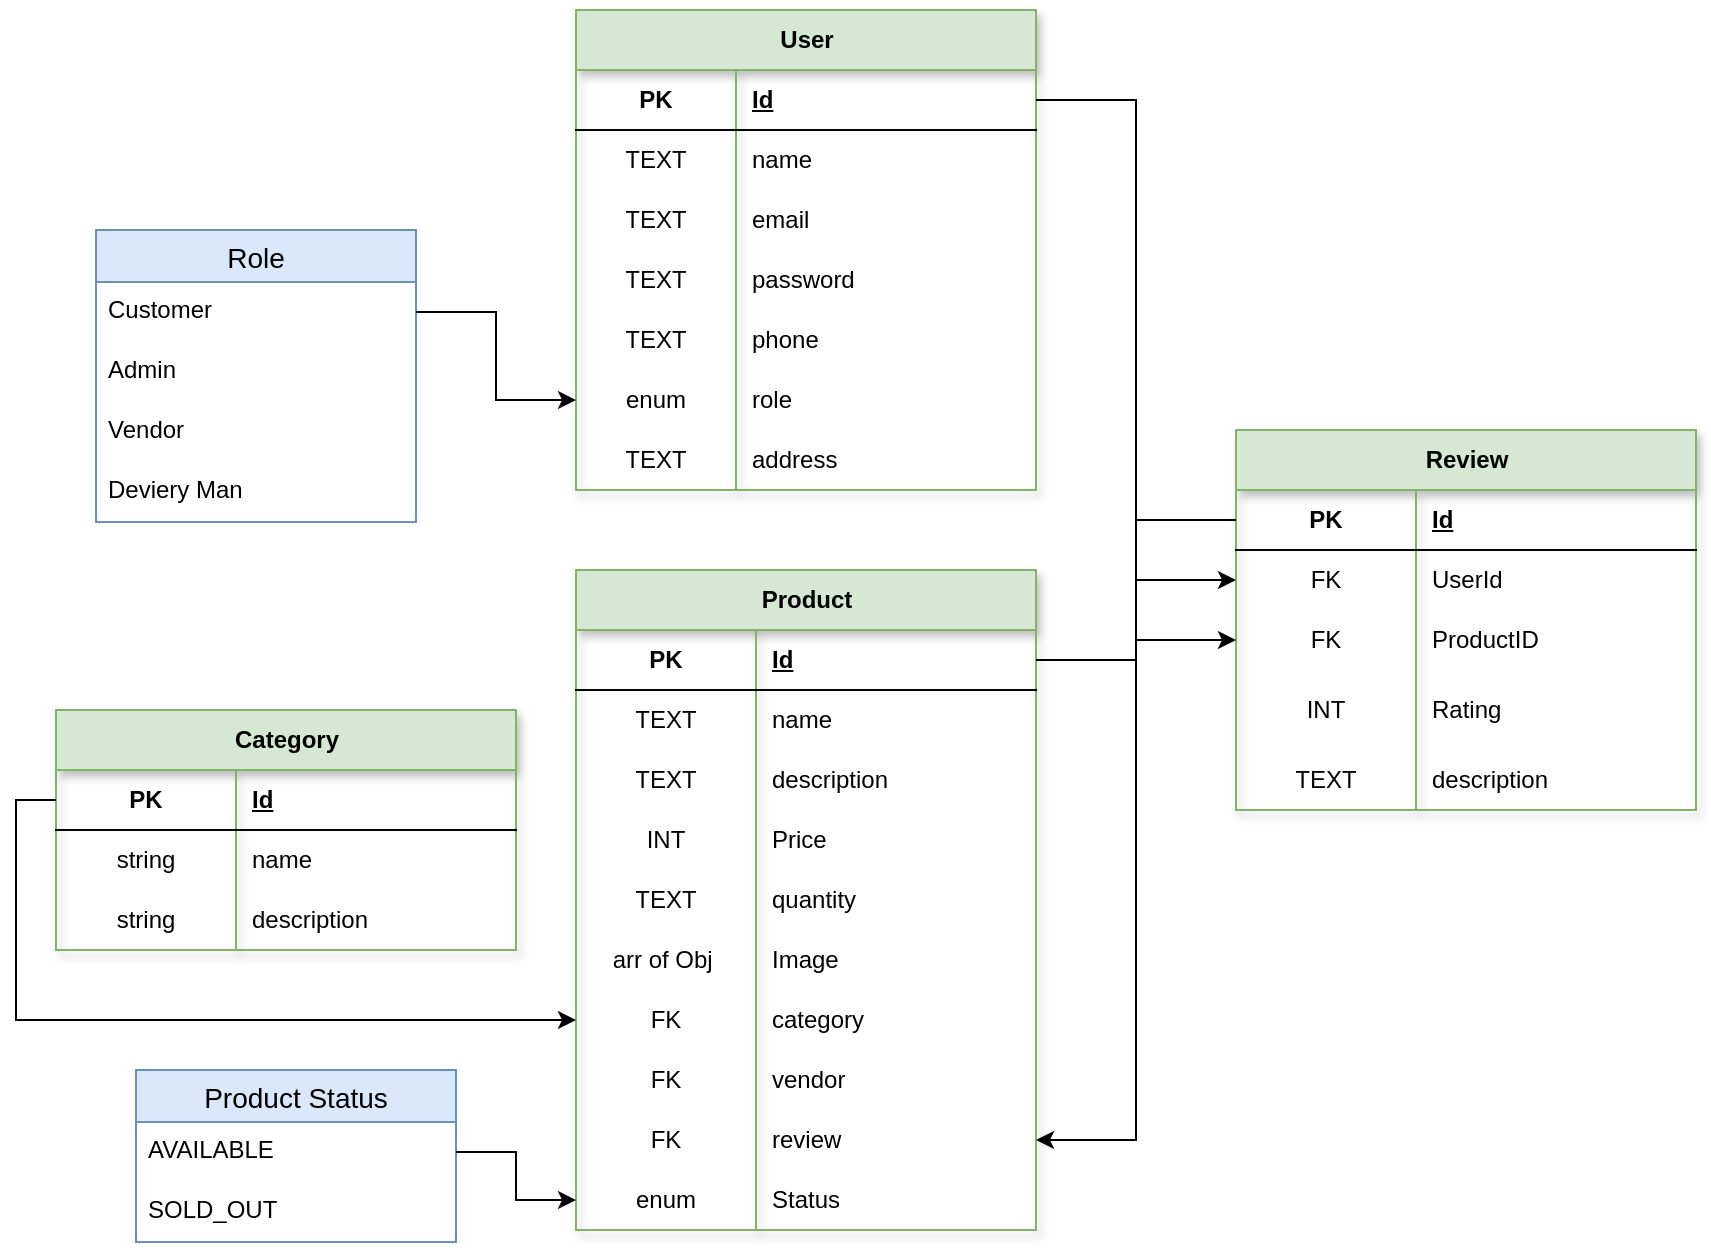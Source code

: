 <mxfile version="26.0.2">
  <diagram name="Page-1" id="debyty2_nErsIY0kvu2e">
    <mxGraphModel dx="1591" dy="745" grid="1" gridSize="10" guides="1" tooltips="1" connect="1" arrows="1" fold="1" page="1" pageScale="1" pageWidth="850" pageHeight="1100" math="0" shadow="0">
      <root>
        <mxCell id="0" />
        <mxCell id="1" parent="0" />
        <mxCell id="odSi91mjTeVzeyXZpC5O-1" value="User" style="shape=table;startSize=30;container=1;collapsible=1;childLayout=tableLayout;fixedRows=1;rowLines=0;fontStyle=1;align=center;resizeLast=1;html=1;fillColor=#d5e8d4;strokeColor=#82b366;rounded=0;swimlaneLine=1;shadow=1;" vertex="1" parent="1">
          <mxGeometry x="60" y="340" width="230" height="240" as="geometry">
            <mxRectangle x="120" y="370" width="70" height="30" as="alternateBounds" />
          </mxGeometry>
        </mxCell>
        <mxCell id="odSi91mjTeVzeyXZpC5O-2" value="" style="shape=tableRow;horizontal=0;startSize=0;swimlaneHead=0;swimlaneBody=0;fillColor=none;collapsible=0;dropTarget=0;points=[[0,0.5],[1,0.5]];portConstraint=eastwest;top=0;left=0;right=0;bottom=1;swimlaneFillColor=none;" vertex="1" parent="odSi91mjTeVzeyXZpC5O-1">
          <mxGeometry y="30" width="230" height="30" as="geometry" />
        </mxCell>
        <mxCell id="odSi91mjTeVzeyXZpC5O-3" value="PK" style="shape=partialRectangle;connectable=0;fillColor=none;top=0;left=0;bottom=0;right=0;fontStyle=1;overflow=hidden;whiteSpace=wrap;html=1;swimlaneFillColor=none;" vertex="1" parent="odSi91mjTeVzeyXZpC5O-2">
          <mxGeometry width="80" height="30" as="geometry">
            <mxRectangle width="80" height="30" as="alternateBounds" />
          </mxGeometry>
        </mxCell>
        <mxCell id="odSi91mjTeVzeyXZpC5O-4" value="Id" style="shape=partialRectangle;connectable=0;fillColor=none;top=0;left=0;bottom=0;right=0;align=left;spacingLeft=6;fontStyle=5;overflow=hidden;whiteSpace=wrap;html=1;swimlaneFillColor=none;" vertex="1" parent="odSi91mjTeVzeyXZpC5O-2">
          <mxGeometry x="80" width="150" height="30" as="geometry">
            <mxRectangle width="150" height="30" as="alternateBounds" />
          </mxGeometry>
        </mxCell>
        <mxCell id="odSi91mjTeVzeyXZpC5O-5" value="" style="shape=tableRow;horizontal=0;startSize=0;swimlaneHead=0;swimlaneBody=0;fillColor=none;collapsible=0;dropTarget=0;points=[[0,0.5],[1,0.5]];portConstraint=eastwest;top=0;left=0;right=0;bottom=0;swimlaneFillColor=none;swimlaneLine=1;shadow=0;" vertex="1" parent="odSi91mjTeVzeyXZpC5O-1">
          <mxGeometry y="60" width="230" height="30" as="geometry" />
        </mxCell>
        <mxCell id="odSi91mjTeVzeyXZpC5O-6" value="TEXT" style="shape=partialRectangle;connectable=0;fillColor=none;top=0;left=0;bottom=0;right=0;editable=1;overflow=hidden;whiteSpace=wrap;html=1;swimlaneFillColor=none;" vertex="1" parent="odSi91mjTeVzeyXZpC5O-5">
          <mxGeometry width="80" height="30" as="geometry">
            <mxRectangle width="80" height="30" as="alternateBounds" />
          </mxGeometry>
        </mxCell>
        <mxCell id="odSi91mjTeVzeyXZpC5O-7" value="name" style="shape=partialRectangle;connectable=0;fillColor=none;top=0;left=0;bottom=0;right=0;align=left;spacingLeft=6;overflow=hidden;whiteSpace=wrap;html=1;swimlaneFillColor=none;" vertex="1" parent="odSi91mjTeVzeyXZpC5O-5">
          <mxGeometry x="80" width="150" height="30" as="geometry">
            <mxRectangle width="150" height="30" as="alternateBounds" />
          </mxGeometry>
        </mxCell>
        <mxCell id="odSi91mjTeVzeyXZpC5O-8" value="" style="shape=tableRow;horizontal=0;startSize=0;swimlaneHead=0;swimlaneBody=0;fillColor=none;collapsible=0;dropTarget=0;points=[[0,0.5],[1,0.5]];portConstraint=eastwest;top=0;left=0;right=0;bottom=0;swimlaneFillColor=none;" vertex="1" parent="odSi91mjTeVzeyXZpC5O-1">
          <mxGeometry y="90" width="230" height="30" as="geometry" />
        </mxCell>
        <mxCell id="odSi91mjTeVzeyXZpC5O-9" value="TEXT" style="shape=partialRectangle;connectable=0;fillColor=none;top=0;left=0;bottom=0;right=0;editable=1;overflow=hidden;whiteSpace=wrap;html=1;swimlaneFillColor=none;" vertex="1" parent="odSi91mjTeVzeyXZpC5O-8">
          <mxGeometry width="80" height="30" as="geometry">
            <mxRectangle width="80" height="30" as="alternateBounds" />
          </mxGeometry>
        </mxCell>
        <mxCell id="odSi91mjTeVzeyXZpC5O-10" value="email" style="shape=partialRectangle;connectable=0;fillColor=none;top=0;left=0;bottom=0;right=0;align=left;spacingLeft=6;overflow=hidden;whiteSpace=wrap;html=1;swimlaneFillColor=none;" vertex="1" parent="odSi91mjTeVzeyXZpC5O-8">
          <mxGeometry x="80" width="150" height="30" as="geometry">
            <mxRectangle width="150" height="30" as="alternateBounds" />
          </mxGeometry>
        </mxCell>
        <mxCell id="odSi91mjTeVzeyXZpC5O-11" value="" style="shape=tableRow;horizontal=0;startSize=0;swimlaneHead=0;swimlaneBody=0;fillColor=none;collapsible=0;dropTarget=0;points=[[0,0.5],[1,0.5]];portConstraint=eastwest;top=0;left=0;right=0;bottom=0;swimlaneFillColor=none;" vertex="1" parent="odSi91mjTeVzeyXZpC5O-1">
          <mxGeometry y="120" width="230" height="30" as="geometry" />
        </mxCell>
        <mxCell id="odSi91mjTeVzeyXZpC5O-12" value="TEXT" style="shape=partialRectangle;connectable=0;fillColor=none;top=0;left=0;bottom=0;right=0;editable=1;overflow=hidden;whiteSpace=wrap;html=1;swimlaneFillColor=none;" vertex="1" parent="odSi91mjTeVzeyXZpC5O-11">
          <mxGeometry width="80" height="30" as="geometry">
            <mxRectangle width="80" height="30" as="alternateBounds" />
          </mxGeometry>
        </mxCell>
        <mxCell id="odSi91mjTeVzeyXZpC5O-13" value="password" style="shape=partialRectangle;connectable=0;fillColor=none;top=0;left=0;bottom=0;right=0;align=left;spacingLeft=6;overflow=hidden;whiteSpace=wrap;html=1;swimlaneFillColor=none;" vertex="1" parent="odSi91mjTeVzeyXZpC5O-11">
          <mxGeometry x="80" width="150" height="30" as="geometry">
            <mxRectangle width="150" height="30" as="alternateBounds" />
          </mxGeometry>
        </mxCell>
        <mxCell id="EXjCa7zp8hq0a1qGl2Lz-7" value="" style="shape=tableRow;horizontal=0;startSize=0;swimlaneHead=0;swimlaneBody=0;fillColor=none;collapsible=0;dropTarget=0;points=[[0,0.5],[1,0.5]];portConstraint=eastwest;top=0;left=0;right=0;bottom=0;swimlaneFillColor=none;" vertex="1" parent="odSi91mjTeVzeyXZpC5O-1">
          <mxGeometry y="150" width="230" height="30" as="geometry" />
        </mxCell>
        <mxCell id="EXjCa7zp8hq0a1qGl2Lz-8" value="TEXT" style="shape=partialRectangle;connectable=0;fillColor=none;top=0;left=0;bottom=0;right=0;editable=1;overflow=hidden;whiteSpace=wrap;html=1;swimlaneFillColor=none;" vertex="1" parent="EXjCa7zp8hq0a1qGl2Lz-7">
          <mxGeometry width="80" height="30" as="geometry">
            <mxRectangle width="80" height="30" as="alternateBounds" />
          </mxGeometry>
        </mxCell>
        <mxCell id="EXjCa7zp8hq0a1qGl2Lz-9" value="phone" style="shape=partialRectangle;connectable=0;fillColor=none;top=0;left=0;bottom=0;right=0;align=left;spacingLeft=6;overflow=hidden;whiteSpace=wrap;html=1;swimlaneFillColor=none;" vertex="1" parent="EXjCa7zp8hq0a1qGl2Lz-7">
          <mxGeometry x="80" width="150" height="30" as="geometry">
            <mxRectangle width="150" height="30" as="alternateBounds" />
          </mxGeometry>
        </mxCell>
        <mxCell id="EXjCa7zp8hq0a1qGl2Lz-10" value="" style="shape=tableRow;horizontal=0;startSize=0;swimlaneHead=0;swimlaneBody=0;fillColor=none;collapsible=0;dropTarget=0;points=[[0,0.5],[1,0.5]];portConstraint=eastwest;top=0;left=0;right=0;bottom=0;swimlaneFillColor=none;" vertex="1" parent="odSi91mjTeVzeyXZpC5O-1">
          <mxGeometry y="180" width="230" height="30" as="geometry" />
        </mxCell>
        <mxCell id="EXjCa7zp8hq0a1qGl2Lz-11" value="enum" style="shape=partialRectangle;connectable=0;fillColor=none;top=0;left=0;bottom=0;right=0;editable=1;overflow=hidden;whiteSpace=wrap;html=1;swimlaneFillColor=none;" vertex="1" parent="EXjCa7zp8hq0a1qGl2Lz-10">
          <mxGeometry width="80" height="30" as="geometry">
            <mxRectangle width="80" height="30" as="alternateBounds" />
          </mxGeometry>
        </mxCell>
        <mxCell id="EXjCa7zp8hq0a1qGl2Lz-12" value="role" style="shape=partialRectangle;connectable=0;fillColor=none;top=0;left=0;bottom=0;right=0;align=left;spacingLeft=6;overflow=hidden;whiteSpace=wrap;html=1;swimlaneFillColor=none;" vertex="1" parent="EXjCa7zp8hq0a1qGl2Lz-10">
          <mxGeometry x="80" width="150" height="30" as="geometry">
            <mxRectangle width="150" height="30" as="alternateBounds" />
          </mxGeometry>
        </mxCell>
        <mxCell id="EXjCa7zp8hq0a1qGl2Lz-13" value="" style="shape=tableRow;horizontal=0;startSize=0;swimlaneHead=0;swimlaneBody=0;fillColor=none;collapsible=0;dropTarget=0;points=[[0,0.5],[1,0.5]];portConstraint=eastwest;top=0;left=0;right=0;bottom=0;swimlaneFillColor=none;" vertex="1" parent="odSi91mjTeVzeyXZpC5O-1">
          <mxGeometry y="210" width="230" height="30" as="geometry" />
        </mxCell>
        <mxCell id="EXjCa7zp8hq0a1qGl2Lz-14" value="TEXT" style="shape=partialRectangle;connectable=0;fillColor=none;top=0;left=0;bottom=0;right=0;editable=1;overflow=hidden;whiteSpace=wrap;html=1;swimlaneFillColor=none;" vertex="1" parent="EXjCa7zp8hq0a1qGl2Lz-13">
          <mxGeometry width="80" height="30" as="geometry">
            <mxRectangle width="80" height="30" as="alternateBounds" />
          </mxGeometry>
        </mxCell>
        <mxCell id="EXjCa7zp8hq0a1qGl2Lz-15" value="address" style="shape=partialRectangle;connectable=0;fillColor=none;top=0;left=0;bottom=0;right=0;align=left;spacingLeft=6;overflow=hidden;whiteSpace=wrap;html=1;swimlaneFillColor=none;" vertex="1" parent="EXjCa7zp8hq0a1qGl2Lz-13">
          <mxGeometry x="80" width="150" height="30" as="geometry">
            <mxRectangle width="150" height="30" as="alternateBounds" />
          </mxGeometry>
        </mxCell>
        <mxCell id="EXjCa7zp8hq0a1qGl2Lz-22" value="Role" style="swimlane;fontStyle=0;childLayout=stackLayout;horizontal=1;startSize=26;horizontalStack=0;resizeParent=1;resizeParentMax=0;resizeLast=0;collapsible=1;marginBottom=0;align=center;fontSize=14;fillColor=#dae8fc;strokeColor=#6c8ebf;" vertex="1" parent="1">
          <mxGeometry x="-180" y="450" width="160" height="146" as="geometry" />
        </mxCell>
        <mxCell id="EXjCa7zp8hq0a1qGl2Lz-23" value="Customer" style="text;strokeColor=none;fillColor=none;spacingLeft=4;spacingRight=4;overflow=hidden;rotatable=0;points=[[0,0.5],[1,0.5]];portConstraint=eastwest;fontSize=12;whiteSpace=wrap;html=1;" vertex="1" parent="EXjCa7zp8hq0a1qGl2Lz-22">
          <mxGeometry y="26" width="160" height="30" as="geometry" />
        </mxCell>
        <mxCell id="EXjCa7zp8hq0a1qGl2Lz-24" value="Admin" style="text;strokeColor=none;fillColor=none;spacingLeft=4;spacingRight=4;overflow=hidden;rotatable=0;points=[[0,0.5],[1,0.5]];portConstraint=eastwest;fontSize=12;whiteSpace=wrap;html=1;" vertex="1" parent="EXjCa7zp8hq0a1qGl2Lz-22">
          <mxGeometry y="56" width="160" height="30" as="geometry" />
        </mxCell>
        <mxCell id="EXjCa7zp8hq0a1qGl2Lz-25" value="Vendor" style="text;strokeColor=none;fillColor=none;spacingLeft=4;spacingRight=4;overflow=hidden;rotatable=0;points=[[0,0.5],[1,0.5]];portConstraint=eastwest;fontSize=12;whiteSpace=wrap;html=1;" vertex="1" parent="EXjCa7zp8hq0a1qGl2Lz-22">
          <mxGeometry y="86" width="160" height="30" as="geometry" />
        </mxCell>
        <mxCell id="EXjCa7zp8hq0a1qGl2Lz-26" value="Deviery Man" style="text;strokeColor=none;fillColor=none;spacingLeft=4;spacingRight=4;overflow=hidden;rotatable=0;points=[[0,0.5],[1,0.5]];portConstraint=eastwest;fontSize=12;whiteSpace=wrap;html=1;" vertex="1" parent="EXjCa7zp8hq0a1qGl2Lz-22">
          <mxGeometry y="116" width="160" height="30" as="geometry" />
        </mxCell>
        <mxCell id="EXjCa7zp8hq0a1qGl2Lz-74" value="Product" style="shape=table;startSize=30;container=1;collapsible=1;childLayout=tableLayout;fixedRows=1;rowLines=0;fontStyle=1;align=center;resizeLast=1;html=1;fillColor=#d5e8d4;strokeColor=#82b366;rounded=0;swimlaneLine=1;shadow=1;" vertex="1" parent="1">
          <mxGeometry x="60" y="620" width="230" height="330" as="geometry">
            <mxRectangle x="120" y="370" width="70" height="30" as="alternateBounds" />
          </mxGeometry>
        </mxCell>
        <mxCell id="EXjCa7zp8hq0a1qGl2Lz-75" value="" style="shape=tableRow;horizontal=0;startSize=0;swimlaneHead=0;swimlaneBody=0;fillColor=none;collapsible=0;dropTarget=0;points=[[0,0.5],[1,0.5]];portConstraint=eastwest;top=0;left=0;right=0;bottom=1;swimlaneFillColor=none;" vertex="1" parent="EXjCa7zp8hq0a1qGl2Lz-74">
          <mxGeometry y="30" width="230" height="30" as="geometry" />
        </mxCell>
        <mxCell id="EXjCa7zp8hq0a1qGl2Lz-76" value="PK" style="shape=partialRectangle;connectable=0;fillColor=none;top=0;left=0;bottom=0;right=0;fontStyle=1;overflow=hidden;whiteSpace=wrap;html=1;swimlaneFillColor=none;" vertex="1" parent="EXjCa7zp8hq0a1qGl2Lz-75">
          <mxGeometry width="90" height="30" as="geometry">
            <mxRectangle width="90" height="30" as="alternateBounds" />
          </mxGeometry>
        </mxCell>
        <mxCell id="EXjCa7zp8hq0a1qGl2Lz-77" value="Id" style="shape=partialRectangle;connectable=0;fillColor=none;top=0;left=0;bottom=0;right=0;align=left;spacingLeft=6;fontStyle=5;overflow=hidden;whiteSpace=wrap;html=1;swimlaneFillColor=none;" vertex="1" parent="EXjCa7zp8hq0a1qGl2Lz-75">
          <mxGeometry x="90" width="140" height="30" as="geometry">
            <mxRectangle width="140" height="30" as="alternateBounds" />
          </mxGeometry>
        </mxCell>
        <mxCell id="EXjCa7zp8hq0a1qGl2Lz-78" value="" style="shape=tableRow;horizontal=0;startSize=0;swimlaneHead=0;swimlaneBody=0;fillColor=none;collapsible=0;dropTarget=0;points=[[0,0.5],[1,0.5]];portConstraint=eastwest;top=0;left=0;right=0;bottom=0;swimlaneFillColor=none;swimlaneLine=1;shadow=0;" vertex="1" parent="EXjCa7zp8hq0a1qGl2Lz-74">
          <mxGeometry y="60" width="230" height="30" as="geometry" />
        </mxCell>
        <mxCell id="EXjCa7zp8hq0a1qGl2Lz-79" value="TEXT" style="shape=partialRectangle;connectable=0;fillColor=none;top=0;left=0;bottom=0;right=0;editable=1;overflow=hidden;whiteSpace=wrap;html=1;swimlaneFillColor=none;" vertex="1" parent="EXjCa7zp8hq0a1qGl2Lz-78">
          <mxGeometry width="90" height="30" as="geometry">
            <mxRectangle width="90" height="30" as="alternateBounds" />
          </mxGeometry>
        </mxCell>
        <mxCell id="EXjCa7zp8hq0a1qGl2Lz-80" value="name" style="shape=partialRectangle;connectable=0;fillColor=none;top=0;left=0;bottom=0;right=0;align=left;spacingLeft=6;overflow=hidden;whiteSpace=wrap;html=1;swimlaneFillColor=none;" vertex="1" parent="EXjCa7zp8hq0a1qGl2Lz-78">
          <mxGeometry x="90" width="140" height="30" as="geometry">
            <mxRectangle width="140" height="30" as="alternateBounds" />
          </mxGeometry>
        </mxCell>
        <mxCell id="EXjCa7zp8hq0a1qGl2Lz-81" value="" style="shape=tableRow;horizontal=0;startSize=0;swimlaneHead=0;swimlaneBody=0;fillColor=none;collapsible=0;dropTarget=0;points=[[0,0.5],[1,0.5]];portConstraint=eastwest;top=0;left=0;right=0;bottom=0;swimlaneFillColor=none;" vertex="1" parent="EXjCa7zp8hq0a1qGl2Lz-74">
          <mxGeometry y="90" width="230" height="30" as="geometry" />
        </mxCell>
        <mxCell id="EXjCa7zp8hq0a1qGl2Lz-82" value="TEXT" style="shape=partialRectangle;connectable=0;fillColor=none;top=0;left=0;bottom=0;right=0;editable=1;overflow=hidden;whiteSpace=wrap;html=1;swimlaneFillColor=none;" vertex="1" parent="EXjCa7zp8hq0a1qGl2Lz-81">
          <mxGeometry width="90" height="30" as="geometry">
            <mxRectangle width="90" height="30" as="alternateBounds" />
          </mxGeometry>
        </mxCell>
        <mxCell id="EXjCa7zp8hq0a1qGl2Lz-83" value="description" style="shape=partialRectangle;connectable=0;fillColor=none;top=0;left=0;bottom=0;right=0;align=left;spacingLeft=6;overflow=hidden;whiteSpace=wrap;html=1;swimlaneFillColor=none;" vertex="1" parent="EXjCa7zp8hq0a1qGl2Lz-81">
          <mxGeometry x="90" width="140" height="30" as="geometry">
            <mxRectangle width="140" height="30" as="alternateBounds" />
          </mxGeometry>
        </mxCell>
        <mxCell id="EXjCa7zp8hq0a1qGl2Lz-84" value="" style="shape=tableRow;horizontal=0;startSize=0;swimlaneHead=0;swimlaneBody=0;fillColor=none;collapsible=0;dropTarget=0;points=[[0,0.5],[1,0.5]];portConstraint=eastwest;top=0;left=0;right=0;bottom=0;swimlaneFillColor=none;" vertex="1" parent="EXjCa7zp8hq0a1qGl2Lz-74">
          <mxGeometry y="120" width="230" height="30" as="geometry" />
        </mxCell>
        <mxCell id="EXjCa7zp8hq0a1qGl2Lz-85" value="INT" style="shape=partialRectangle;connectable=0;fillColor=none;top=0;left=0;bottom=0;right=0;editable=1;overflow=hidden;whiteSpace=wrap;html=1;swimlaneFillColor=none;" vertex="1" parent="EXjCa7zp8hq0a1qGl2Lz-84">
          <mxGeometry width="90" height="30" as="geometry">
            <mxRectangle width="90" height="30" as="alternateBounds" />
          </mxGeometry>
        </mxCell>
        <mxCell id="EXjCa7zp8hq0a1qGl2Lz-86" value="Price" style="shape=partialRectangle;connectable=0;fillColor=none;top=0;left=0;bottom=0;right=0;align=left;spacingLeft=6;overflow=hidden;whiteSpace=wrap;html=1;swimlaneFillColor=none;" vertex="1" parent="EXjCa7zp8hq0a1qGl2Lz-84">
          <mxGeometry x="90" width="140" height="30" as="geometry">
            <mxRectangle width="140" height="30" as="alternateBounds" />
          </mxGeometry>
        </mxCell>
        <mxCell id="EXjCa7zp8hq0a1qGl2Lz-87" value="" style="shape=tableRow;horizontal=0;startSize=0;swimlaneHead=0;swimlaneBody=0;fillColor=none;collapsible=0;dropTarget=0;points=[[0,0.5],[1,0.5]];portConstraint=eastwest;top=0;left=0;right=0;bottom=0;swimlaneFillColor=none;" vertex="1" parent="EXjCa7zp8hq0a1qGl2Lz-74">
          <mxGeometry y="150" width="230" height="30" as="geometry" />
        </mxCell>
        <mxCell id="EXjCa7zp8hq0a1qGl2Lz-88" value="TEXT" style="shape=partialRectangle;connectable=0;fillColor=none;top=0;left=0;bottom=0;right=0;editable=1;overflow=hidden;whiteSpace=wrap;html=1;swimlaneFillColor=none;" vertex="1" parent="EXjCa7zp8hq0a1qGl2Lz-87">
          <mxGeometry width="90" height="30" as="geometry">
            <mxRectangle width="90" height="30" as="alternateBounds" />
          </mxGeometry>
        </mxCell>
        <mxCell id="EXjCa7zp8hq0a1qGl2Lz-89" value="quantity" style="shape=partialRectangle;connectable=0;fillColor=none;top=0;left=0;bottom=0;right=0;align=left;spacingLeft=6;overflow=hidden;whiteSpace=wrap;html=1;swimlaneFillColor=none;" vertex="1" parent="EXjCa7zp8hq0a1qGl2Lz-87">
          <mxGeometry x="90" width="140" height="30" as="geometry">
            <mxRectangle width="140" height="30" as="alternateBounds" />
          </mxGeometry>
        </mxCell>
        <mxCell id="EXjCa7zp8hq0a1qGl2Lz-90" value="" style="shape=tableRow;horizontal=0;startSize=0;swimlaneHead=0;swimlaneBody=0;fillColor=none;collapsible=0;dropTarget=0;points=[[0,0.5],[1,0.5]];portConstraint=eastwest;top=0;left=0;right=0;bottom=0;swimlaneFillColor=none;" vertex="1" parent="EXjCa7zp8hq0a1qGl2Lz-74">
          <mxGeometry y="180" width="230" height="30" as="geometry" />
        </mxCell>
        <mxCell id="EXjCa7zp8hq0a1qGl2Lz-91" value="arr of Obj&amp;nbsp;" style="shape=partialRectangle;connectable=0;fillColor=none;top=0;left=0;bottom=0;right=0;editable=1;overflow=hidden;whiteSpace=wrap;html=1;swimlaneFillColor=none;" vertex="1" parent="EXjCa7zp8hq0a1qGl2Lz-90">
          <mxGeometry width="90" height="30" as="geometry">
            <mxRectangle width="90" height="30" as="alternateBounds" />
          </mxGeometry>
        </mxCell>
        <mxCell id="EXjCa7zp8hq0a1qGl2Lz-92" value="Image" style="shape=partialRectangle;connectable=0;fillColor=none;top=0;left=0;bottom=0;right=0;align=left;spacingLeft=6;overflow=hidden;whiteSpace=wrap;html=1;swimlaneFillColor=none;" vertex="1" parent="EXjCa7zp8hq0a1qGl2Lz-90">
          <mxGeometry x="90" width="140" height="30" as="geometry">
            <mxRectangle width="140" height="30" as="alternateBounds" />
          </mxGeometry>
        </mxCell>
        <mxCell id="EXjCa7zp8hq0a1qGl2Lz-93" value="" style="shape=tableRow;horizontal=0;startSize=0;swimlaneHead=0;swimlaneBody=0;fillColor=none;collapsible=0;dropTarget=0;points=[[0,0.5],[1,0.5]];portConstraint=eastwest;top=0;left=0;right=0;bottom=0;swimlaneFillColor=none;" vertex="1" parent="EXjCa7zp8hq0a1qGl2Lz-74">
          <mxGeometry y="210" width="230" height="30" as="geometry" />
        </mxCell>
        <mxCell id="EXjCa7zp8hq0a1qGl2Lz-94" value="FK" style="shape=partialRectangle;connectable=0;fillColor=none;top=0;left=0;bottom=0;right=0;editable=1;overflow=hidden;whiteSpace=wrap;html=1;swimlaneFillColor=none;" vertex="1" parent="EXjCa7zp8hq0a1qGl2Lz-93">
          <mxGeometry width="90" height="30" as="geometry">
            <mxRectangle width="90" height="30" as="alternateBounds" />
          </mxGeometry>
        </mxCell>
        <mxCell id="EXjCa7zp8hq0a1qGl2Lz-95" value="category" style="shape=partialRectangle;connectable=0;fillColor=none;top=0;left=0;bottom=0;right=0;align=left;spacingLeft=6;overflow=hidden;whiteSpace=wrap;html=1;swimlaneFillColor=none;" vertex="1" parent="EXjCa7zp8hq0a1qGl2Lz-93">
          <mxGeometry x="90" width="140" height="30" as="geometry">
            <mxRectangle width="140" height="30" as="alternateBounds" />
          </mxGeometry>
        </mxCell>
        <mxCell id="EXjCa7zp8hq0a1qGl2Lz-96" value="" style="shape=tableRow;horizontal=0;startSize=0;swimlaneHead=0;swimlaneBody=0;fillColor=none;collapsible=0;dropTarget=0;points=[[0,0.5],[1,0.5]];portConstraint=eastwest;top=0;left=0;right=0;bottom=0;swimlaneFillColor=none;" vertex="1" parent="EXjCa7zp8hq0a1qGl2Lz-74">
          <mxGeometry y="240" width="230" height="30" as="geometry" />
        </mxCell>
        <mxCell id="EXjCa7zp8hq0a1qGl2Lz-97" value="FK" style="shape=partialRectangle;connectable=0;fillColor=none;top=0;left=0;bottom=0;right=0;editable=1;overflow=hidden;whiteSpace=wrap;html=1;swimlaneFillColor=none;" vertex="1" parent="EXjCa7zp8hq0a1qGl2Lz-96">
          <mxGeometry width="90" height="30" as="geometry">
            <mxRectangle width="90" height="30" as="alternateBounds" />
          </mxGeometry>
        </mxCell>
        <mxCell id="EXjCa7zp8hq0a1qGl2Lz-98" value="vendor" style="shape=partialRectangle;connectable=0;fillColor=none;top=0;left=0;bottom=0;right=0;align=left;spacingLeft=6;overflow=hidden;whiteSpace=wrap;html=1;swimlaneFillColor=none;" vertex="1" parent="EXjCa7zp8hq0a1qGl2Lz-96">
          <mxGeometry x="90" width="140" height="30" as="geometry">
            <mxRectangle width="140" height="30" as="alternateBounds" />
          </mxGeometry>
        </mxCell>
        <mxCell id="EXjCa7zp8hq0a1qGl2Lz-99" value="" style="shape=tableRow;horizontal=0;startSize=0;swimlaneHead=0;swimlaneBody=0;fillColor=none;collapsible=0;dropTarget=0;points=[[0,0.5],[1,0.5]];portConstraint=eastwest;top=0;left=0;right=0;bottom=0;swimlaneFillColor=none;" vertex="1" parent="EXjCa7zp8hq0a1qGl2Lz-74">
          <mxGeometry y="270" width="230" height="30" as="geometry" />
        </mxCell>
        <mxCell id="EXjCa7zp8hq0a1qGl2Lz-100" value="FK" style="shape=partialRectangle;connectable=0;fillColor=none;top=0;left=0;bottom=0;right=0;editable=1;overflow=hidden;whiteSpace=wrap;html=1;swimlaneFillColor=none;" vertex="1" parent="EXjCa7zp8hq0a1qGl2Lz-99">
          <mxGeometry width="90" height="30" as="geometry">
            <mxRectangle width="90" height="30" as="alternateBounds" />
          </mxGeometry>
        </mxCell>
        <mxCell id="EXjCa7zp8hq0a1qGl2Lz-101" value="review" style="shape=partialRectangle;connectable=0;fillColor=none;top=0;left=0;bottom=0;right=0;align=left;spacingLeft=6;overflow=hidden;whiteSpace=wrap;html=1;swimlaneFillColor=none;" vertex="1" parent="EXjCa7zp8hq0a1qGl2Lz-99">
          <mxGeometry x="90" width="140" height="30" as="geometry">
            <mxRectangle width="140" height="30" as="alternateBounds" />
          </mxGeometry>
        </mxCell>
        <mxCell id="EXjCa7zp8hq0a1qGl2Lz-116" value="" style="shape=tableRow;horizontal=0;startSize=0;swimlaneHead=0;swimlaneBody=0;fillColor=none;collapsible=0;dropTarget=0;points=[[0,0.5],[1,0.5]];portConstraint=eastwest;top=0;left=0;right=0;bottom=0;swimlaneFillColor=none;" vertex="1" parent="EXjCa7zp8hq0a1qGl2Lz-74">
          <mxGeometry y="300" width="230" height="30" as="geometry" />
        </mxCell>
        <mxCell id="EXjCa7zp8hq0a1qGl2Lz-117" value="enum" style="shape=partialRectangle;connectable=0;fillColor=none;top=0;left=0;bottom=0;right=0;editable=1;overflow=hidden;whiteSpace=wrap;html=1;swimlaneFillColor=none;" vertex="1" parent="EXjCa7zp8hq0a1qGl2Lz-116">
          <mxGeometry width="90" height="30" as="geometry">
            <mxRectangle width="90" height="30" as="alternateBounds" />
          </mxGeometry>
        </mxCell>
        <mxCell id="EXjCa7zp8hq0a1qGl2Lz-118" value="Status" style="shape=partialRectangle;connectable=0;fillColor=none;top=0;left=0;bottom=0;right=0;align=left;spacingLeft=6;overflow=hidden;whiteSpace=wrap;html=1;swimlaneFillColor=none;" vertex="1" parent="EXjCa7zp8hq0a1qGl2Lz-116">
          <mxGeometry x="90" width="140" height="30" as="geometry">
            <mxRectangle width="140" height="30" as="alternateBounds" />
          </mxGeometry>
        </mxCell>
        <mxCell id="EXjCa7zp8hq0a1qGl2Lz-109" value="Product Status" style="swimlane;fontStyle=0;childLayout=stackLayout;horizontal=1;startSize=26;horizontalStack=0;resizeParent=1;resizeParentMax=0;resizeLast=0;collapsible=1;marginBottom=0;align=center;fontSize=14;fillColor=#dae8fc;strokeColor=#6c8ebf;" vertex="1" parent="1">
          <mxGeometry x="-160" y="870" width="160" height="86" as="geometry" />
        </mxCell>
        <mxCell id="EXjCa7zp8hq0a1qGl2Lz-110" value="AVAILABLE" style="text;strokeColor=none;fillColor=none;spacingLeft=4;spacingRight=4;overflow=hidden;rotatable=0;points=[[0,0.5],[1,0.5]];portConstraint=eastwest;fontSize=12;whiteSpace=wrap;html=1;" vertex="1" parent="EXjCa7zp8hq0a1qGl2Lz-109">
          <mxGeometry y="26" width="160" height="30" as="geometry" />
        </mxCell>
        <mxCell id="EXjCa7zp8hq0a1qGl2Lz-111" value="SOLD_OUT" style="text;strokeColor=none;fillColor=none;spacingLeft=4;spacingRight=4;overflow=hidden;rotatable=0;points=[[0,0.5],[1,0.5]];portConstraint=eastwest;fontSize=12;whiteSpace=wrap;html=1;" vertex="1" parent="EXjCa7zp8hq0a1qGl2Lz-109">
          <mxGeometry y="56" width="160" height="30" as="geometry" />
        </mxCell>
        <mxCell id="EXjCa7zp8hq0a1qGl2Lz-119" value="Category" style="shape=table;startSize=30;container=1;collapsible=1;childLayout=tableLayout;fixedRows=1;rowLines=0;fontStyle=1;align=center;resizeLast=1;html=1;fillColor=#d5e8d4;strokeColor=#82b366;rounded=0;swimlaneLine=1;shadow=1;" vertex="1" parent="1">
          <mxGeometry x="-200" y="690" width="230" height="120" as="geometry">
            <mxRectangle x="120" y="370" width="70" height="30" as="alternateBounds" />
          </mxGeometry>
        </mxCell>
        <mxCell id="EXjCa7zp8hq0a1qGl2Lz-120" value="" style="shape=tableRow;horizontal=0;startSize=0;swimlaneHead=0;swimlaneBody=0;fillColor=none;collapsible=0;dropTarget=0;points=[[0,0.5],[1,0.5]];portConstraint=eastwest;top=0;left=0;right=0;bottom=1;swimlaneFillColor=none;" vertex="1" parent="EXjCa7zp8hq0a1qGl2Lz-119">
          <mxGeometry y="30" width="230" height="30" as="geometry" />
        </mxCell>
        <mxCell id="EXjCa7zp8hq0a1qGl2Lz-121" value="PK" style="shape=partialRectangle;connectable=0;fillColor=none;top=0;left=0;bottom=0;right=0;fontStyle=1;overflow=hidden;whiteSpace=wrap;html=1;swimlaneFillColor=none;" vertex="1" parent="EXjCa7zp8hq0a1qGl2Lz-120">
          <mxGeometry width="90" height="30" as="geometry">
            <mxRectangle width="90" height="30" as="alternateBounds" />
          </mxGeometry>
        </mxCell>
        <mxCell id="EXjCa7zp8hq0a1qGl2Lz-122" value="Id" style="shape=partialRectangle;connectable=0;fillColor=none;top=0;left=0;bottom=0;right=0;align=left;spacingLeft=6;fontStyle=5;overflow=hidden;whiteSpace=wrap;html=1;swimlaneFillColor=none;" vertex="1" parent="EXjCa7zp8hq0a1qGl2Lz-120">
          <mxGeometry x="90" width="140" height="30" as="geometry">
            <mxRectangle width="140" height="30" as="alternateBounds" />
          </mxGeometry>
        </mxCell>
        <mxCell id="EXjCa7zp8hq0a1qGl2Lz-123" value="" style="shape=tableRow;horizontal=0;startSize=0;swimlaneHead=0;swimlaneBody=0;fillColor=none;collapsible=0;dropTarget=0;points=[[0,0.5],[1,0.5]];portConstraint=eastwest;top=0;left=0;right=0;bottom=0;swimlaneFillColor=none;swimlaneLine=1;shadow=0;" vertex="1" parent="EXjCa7zp8hq0a1qGl2Lz-119">
          <mxGeometry y="60" width="230" height="30" as="geometry" />
        </mxCell>
        <mxCell id="EXjCa7zp8hq0a1qGl2Lz-124" value="string" style="shape=partialRectangle;connectable=0;fillColor=none;top=0;left=0;bottom=0;right=0;editable=1;overflow=hidden;whiteSpace=wrap;html=1;swimlaneFillColor=none;" vertex="1" parent="EXjCa7zp8hq0a1qGl2Lz-123">
          <mxGeometry width="90" height="30" as="geometry">
            <mxRectangle width="90" height="30" as="alternateBounds" />
          </mxGeometry>
        </mxCell>
        <mxCell id="EXjCa7zp8hq0a1qGl2Lz-125" value="name" style="shape=partialRectangle;connectable=0;fillColor=none;top=0;left=0;bottom=0;right=0;align=left;spacingLeft=6;overflow=hidden;whiteSpace=wrap;html=1;swimlaneFillColor=none;" vertex="1" parent="EXjCa7zp8hq0a1qGl2Lz-123">
          <mxGeometry x="90" width="140" height="30" as="geometry">
            <mxRectangle width="140" height="30" as="alternateBounds" />
          </mxGeometry>
        </mxCell>
        <mxCell id="EXjCa7zp8hq0a1qGl2Lz-126" value="" style="shape=tableRow;horizontal=0;startSize=0;swimlaneHead=0;swimlaneBody=0;fillColor=none;collapsible=0;dropTarget=0;points=[[0,0.5],[1,0.5]];portConstraint=eastwest;top=0;left=0;right=0;bottom=0;swimlaneFillColor=none;" vertex="1" parent="EXjCa7zp8hq0a1qGl2Lz-119">
          <mxGeometry y="90" width="230" height="30" as="geometry" />
        </mxCell>
        <mxCell id="EXjCa7zp8hq0a1qGl2Lz-127" value="string" style="shape=partialRectangle;connectable=0;fillColor=none;top=0;left=0;bottom=0;right=0;editable=1;overflow=hidden;whiteSpace=wrap;html=1;swimlaneFillColor=none;" vertex="1" parent="EXjCa7zp8hq0a1qGl2Lz-126">
          <mxGeometry width="90" height="30" as="geometry">
            <mxRectangle width="90" height="30" as="alternateBounds" />
          </mxGeometry>
        </mxCell>
        <mxCell id="EXjCa7zp8hq0a1qGl2Lz-128" value="description" style="shape=partialRectangle;connectable=0;fillColor=none;top=0;left=0;bottom=0;right=0;align=left;spacingLeft=6;overflow=hidden;whiteSpace=wrap;html=1;swimlaneFillColor=none;" vertex="1" parent="EXjCa7zp8hq0a1qGl2Lz-126">
          <mxGeometry x="90" width="140" height="30" as="geometry">
            <mxRectangle width="140" height="30" as="alternateBounds" />
          </mxGeometry>
        </mxCell>
        <mxCell id="EXjCa7zp8hq0a1qGl2Lz-152" value="Review" style="shape=table;startSize=30;container=1;collapsible=1;childLayout=tableLayout;fixedRows=1;rowLines=0;fontStyle=1;align=center;resizeLast=1;html=1;fillColor=#d5e8d4;strokeColor=#82b366;rounded=0;swimlaneLine=1;shadow=1;" vertex="1" parent="1">
          <mxGeometry x="390" y="550" width="230" height="190" as="geometry">
            <mxRectangle x="120" y="370" width="70" height="30" as="alternateBounds" />
          </mxGeometry>
        </mxCell>
        <mxCell id="EXjCa7zp8hq0a1qGl2Lz-153" value="" style="shape=tableRow;horizontal=0;startSize=0;swimlaneHead=0;swimlaneBody=0;fillColor=none;collapsible=0;dropTarget=0;points=[[0,0.5],[1,0.5]];portConstraint=eastwest;top=0;left=0;right=0;bottom=1;swimlaneFillColor=none;" vertex="1" parent="EXjCa7zp8hq0a1qGl2Lz-152">
          <mxGeometry y="30" width="230" height="30" as="geometry" />
        </mxCell>
        <mxCell id="EXjCa7zp8hq0a1qGl2Lz-154" value="PK" style="shape=partialRectangle;connectable=0;fillColor=none;top=0;left=0;bottom=0;right=0;fontStyle=1;overflow=hidden;whiteSpace=wrap;html=1;swimlaneFillColor=none;" vertex="1" parent="EXjCa7zp8hq0a1qGl2Lz-153">
          <mxGeometry width="90" height="30" as="geometry">
            <mxRectangle width="90" height="30" as="alternateBounds" />
          </mxGeometry>
        </mxCell>
        <mxCell id="EXjCa7zp8hq0a1qGl2Lz-155" value="Id" style="shape=partialRectangle;connectable=0;fillColor=none;top=0;left=0;bottom=0;right=0;align=left;spacingLeft=6;fontStyle=5;overflow=hidden;whiteSpace=wrap;html=1;swimlaneFillColor=none;" vertex="1" parent="EXjCa7zp8hq0a1qGl2Lz-153">
          <mxGeometry x="90" width="140" height="30" as="geometry">
            <mxRectangle width="140" height="30" as="alternateBounds" />
          </mxGeometry>
        </mxCell>
        <mxCell id="EXjCa7zp8hq0a1qGl2Lz-156" value="" style="shape=tableRow;horizontal=0;startSize=0;swimlaneHead=0;swimlaneBody=0;fillColor=none;collapsible=0;dropTarget=0;points=[[0,0.5],[1,0.5]];portConstraint=eastwest;top=0;left=0;right=0;bottom=0;swimlaneFillColor=none;swimlaneLine=1;shadow=0;" vertex="1" parent="EXjCa7zp8hq0a1qGl2Lz-152">
          <mxGeometry y="60" width="230" height="30" as="geometry" />
        </mxCell>
        <mxCell id="EXjCa7zp8hq0a1qGl2Lz-157" value="FK" style="shape=partialRectangle;connectable=0;fillColor=none;top=0;left=0;bottom=0;right=0;editable=1;overflow=hidden;whiteSpace=wrap;html=1;swimlaneFillColor=none;" vertex="1" parent="EXjCa7zp8hq0a1qGl2Lz-156">
          <mxGeometry width="90" height="30" as="geometry">
            <mxRectangle width="90" height="30" as="alternateBounds" />
          </mxGeometry>
        </mxCell>
        <mxCell id="EXjCa7zp8hq0a1qGl2Lz-158" value="UserId" style="shape=partialRectangle;connectable=0;fillColor=none;top=0;left=0;bottom=0;right=0;align=left;spacingLeft=6;overflow=hidden;whiteSpace=wrap;html=1;swimlaneFillColor=none;" vertex="1" parent="EXjCa7zp8hq0a1qGl2Lz-156">
          <mxGeometry x="90" width="140" height="30" as="geometry">
            <mxRectangle width="140" height="30" as="alternateBounds" />
          </mxGeometry>
        </mxCell>
        <mxCell id="EXjCa7zp8hq0a1qGl2Lz-159" value="" style="shape=tableRow;horizontal=0;startSize=0;swimlaneHead=0;swimlaneBody=0;fillColor=none;collapsible=0;dropTarget=0;points=[[0,0.5],[1,0.5]];portConstraint=eastwest;top=0;left=0;right=0;bottom=0;swimlaneFillColor=none;" vertex="1" parent="EXjCa7zp8hq0a1qGl2Lz-152">
          <mxGeometry y="90" width="230" height="30" as="geometry" />
        </mxCell>
        <mxCell id="EXjCa7zp8hq0a1qGl2Lz-160" value="FK" style="shape=partialRectangle;connectable=0;fillColor=none;top=0;left=0;bottom=0;right=0;editable=1;overflow=hidden;whiteSpace=wrap;html=1;swimlaneFillColor=none;" vertex="1" parent="EXjCa7zp8hq0a1qGl2Lz-159">
          <mxGeometry width="90" height="30" as="geometry">
            <mxRectangle width="90" height="30" as="alternateBounds" />
          </mxGeometry>
        </mxCell>
        <mxCell id="EXjCa7zp8hq0a1qGl2Lz-161" value="ProductID" style="shape=partialRectangle;connectable=0;fillColor=none;top=0;left=0;bottom=0;right=0;align=left;spacingLeft=6;overflow=hidden;whiteSpace=wrap;html=1;swimlaneFillColor=none;" vertex="1" parent="EXjCa7zp8hq0a1qGl2Lz-159">
          <mxGeometry x="90" width="140" height="30" as="geometry">
            <mxRectangle width="140" height="30" as="alternateBounds" />
          </mxGeometry>
        </mxCell>
        <mxCell id="EXjCa7zp8hq0a1qGl2Lz-162" value="" style="shape=tableRow;horizontal=0;startSize=0;swimlaneHead=0;swimlaneBody=0;fillColor=none;collapsible=0;dropTarget=0;points=[[0,0.5],[1,0.5]];portConstraint=eastwest;top=0;left=0;right=0;bottom=0;swimlaneFillColor=none;" vertex="1" parent="EXjCa7zp8hq0a1qGl2Lz-152">
          <mxGeometry y="120" width="230" height="40" as="geometry" />
        </mxCell>
        <mxCell id="EXjCa7zp8hq0a1qGl2Lz-163" value="INT" style="shape=partialRectangle;connectable=0;fillColor=none;top=0;left=0;bottom=0;right=0;editable=1;overflow=hidden;whiteSpace=wrap;html=1;swimlaneFillColor=none;" vertex="1" parent="EXjCa7zp8hq0a1qGl2Lz-162">
          <mxGeometry width="90" height="40" as="geometry">
            <mxRectangle width="90" height="40" as="alternateBounds" />
          </mxGeometry>
        </mxCell>
        <mxCell id="EXjCa7zp8hq0a1qGl2Lz-164" value="Rating" style="shape=partialRectangle;connectable=0;fillColor=none;top=0;left=0;bottom=0;right=0;align=left;spacingLeft=6;overflow=hidden;whiteSpace=wrap;html=1;swimlaneFillColor=none;" vertex="1" parent="EXjCa7zp8hq0a1qGl2Lz-162">
          <mxGeometry x="90" width="140" height="40" as="geometry">
            <mxRectangle width="140" height="40" as="alternateBounds" />
          </mxGeometry>
        </mxCell>
        <mxCell id="EXjCa7zp8hq0a1qGl2Lz-165" value="" style="shape=tableRow;horizontal=0;startSize=0;swimlaneHead=0;swimlaneBody=0;fillColor=none;collapsible=0;dropTarget=0;points=[[0,0.5],[1,0.5]];portConstraint=eastwest;top=0;left=0;right=0;bottom=0;swimlaneFillColor=none;" vertex="1" parent="EXjCa7zp8hq0a1qGl2Lz-152">
          <mxGeometry y="160" width="230" height="30" as="geometry" />
        </mxCell>
        <mxCell id="EXjCa7zp8hq0a1qGl2Lz-166" value="TEXT" style="shape=partialRectangle;connectable=0;fillColor=none;top=0;left=0;bottom=0;right=0;editable=1;overflow=hidden;whiteSpace=wrap;html=1;swimlaneFillColor=none;" vertex="1" parent="EXjCa7zp8hq0a1qGl2Lz-165">
          <mxGeometry width="90" height="30" as="geometry">
            <mxRectangle width="90" height="30" as="alternateBounds" />
          </mxGeometry>
        </mxCell>
        <mxCell id="EXjCa7zp8hq0a1qGl2Lz-167" value="description" style="shape=partialRectangle;connectable=0;fillColor=none;top=0;left=0;bottom=0;right=0;align=left;spacingLeft=6;overflow=hidden;whiteSpace=wrap;html=1;swimlaneFillColor=none;" vertex="1" parent="EXjCa7zp8hq0a1qGl2Lz-165">
          <mxGeometry x="90" width="140" height="30" as="geometry">
            <mxRectangle width="140" height="30" as="alternateBounds" />
          </mxGeometry>
        </mxCell>
        <mxCell id="EXjCa7zp8hq0a1qGl2Lz-168" style="edgeStyle=orthogonalEdgeStyle;rounded=0;orthogonalLoop=1;jettySize=auto;html=1;exitX=1;exitY=0.5;exitDx=0;exitDy=0;entryX=0;entryY=0.5;entryDx=0;entryDy=0;" edge="1" parent="1" source="odSi91mjTeVzeyXZpC5O-2" target="EXjCa7zp8hq0a1qGl2Lz-156">
          <mxGeometry relative="1" as="geometry" />
        </mxCell>
        <mxCell id="EXjCa7zp8hq0a1qGl2Lz-169" style="edgeStyle=orthogonalEdgeStyle;rounded=0;orthogonalLoop=1;jettySize=auto;html=1;exitX=1;exitY=0.5;exitDx=0;exitDy=0;entryX=0;entryY=0.5;entryDx=0;entryDy=0;" edge="1" parent="1" source="EXjCa7zp8hq0a1qGl2Lz-75" target="EXjCa7zp8hq0a1qGl2Lz-159">
          <mxGeometry relative="1" as="geometry" />
        </mxCell>
        <mxCell id="EXjCa7zp8hq0a1qGl2Lz-171" style="edgeStyle=orthogonalEdgeStyle;rounded=0;orthogonalLoop=1;jettySize=auto;html=1;exitX=0;exitY=0.5;exitDx=0;exitDy=0;entryX=1;entryY=0.5;entryDx=0;entryDy=0;strokeColor=default;align=center;verticalAlign=middle;fontFamily=Helvetica;fontSize=11;fontColor=default;labelBackgroundColor=default;endArrow=classic;" edge="1" parent="1" source="EXjCa7zp8hq0a1qGl2Lz-153" target="EXjCa7zp8hq0a1qGl2Lz-99">
          <mxGeometry relative="1" as="geometry" />
        </mxCell>
        <mxCell id="EXjCa7zp8hq0a1qGl2Lz-175" style="edgeStyle=orthogonalEdgeStyle;shape=connector;rounded=0;orthogonalLoop=1;jettySize=auto;html=1;exitX=1;exitY=0.5;exitDx=0;exitDy=0;entryX=0;entryY=0.5;entryDx=0;entryDy=0;strokeColor=default;align=center;verticalAlign=middle;fontFamily=Helvetica;fontSize=11;fontColor=default;labelBackgroundColor=default;endArrow=classic;" edge="1" parent="1" source="EXjCa7zp8hq0a1qGl2Lz-110" target="EXjCa7zp8hq0a1qGl2Lz-116">
          <mxGeometry relative="1" as="geometry" />
        </mxCell>
        <mxCell id="EXjCa7zp8hq0a1qGl2Lz-176" style="edgeStyle=orthogonalEdgeStyle;shape=connector;rounded=0;orthogonalLoop=1;jettySize=auto;html=1;exitX=0;exitY=0.5;exitDx=0;exitDy=0;entryX=0;entryY=0.5;entryDx=0;entryDy=0;strokeColor=default;align=center;verticalAlign=middle;fontFamily=Helvetica;fontSize=11;fontColor=default;labelBackgroundColor=default;endArrow=classic;" edge="1" parent="1" source="EXjCa7zp8hq0a1qGl2Lz-120" target="EXjCa7zp8hq0a1qGl2Lz-93">
          <mxGeometry relative="1" as="geometry" />
        </mxCell>
        <mxCell id="EXjCa7zp8hq0a1qGl2Lz-184" style="edgeStyle=orthogonalEdgeStyle;shape=connector;rounded=0;orthogonalLoop=1;jettySize=auto;html=1;exitX=1;exitY=0.5;exitDx=0;exitDy=0;entryX=0;entryY=0.5;entryDx=0;entryDy=0;strokeColor=default;align=center;verticalAlign=middle;fontFamily=Helvetica;fontSize=11;fontColor=default;labelBackgroundColor=default;endArrow=classic;" edge="1" parent="1" source="EXjCa7zp8hq0a1qGl2Lz-23" target="EXjCa7zp8hq0a1qGl2Lz-10">
          <mxGeometry relative="1" as="geometry" />
        </mxCell>
      </root>
    </mxGraphModel>
  </diagram>
</mxfile>
